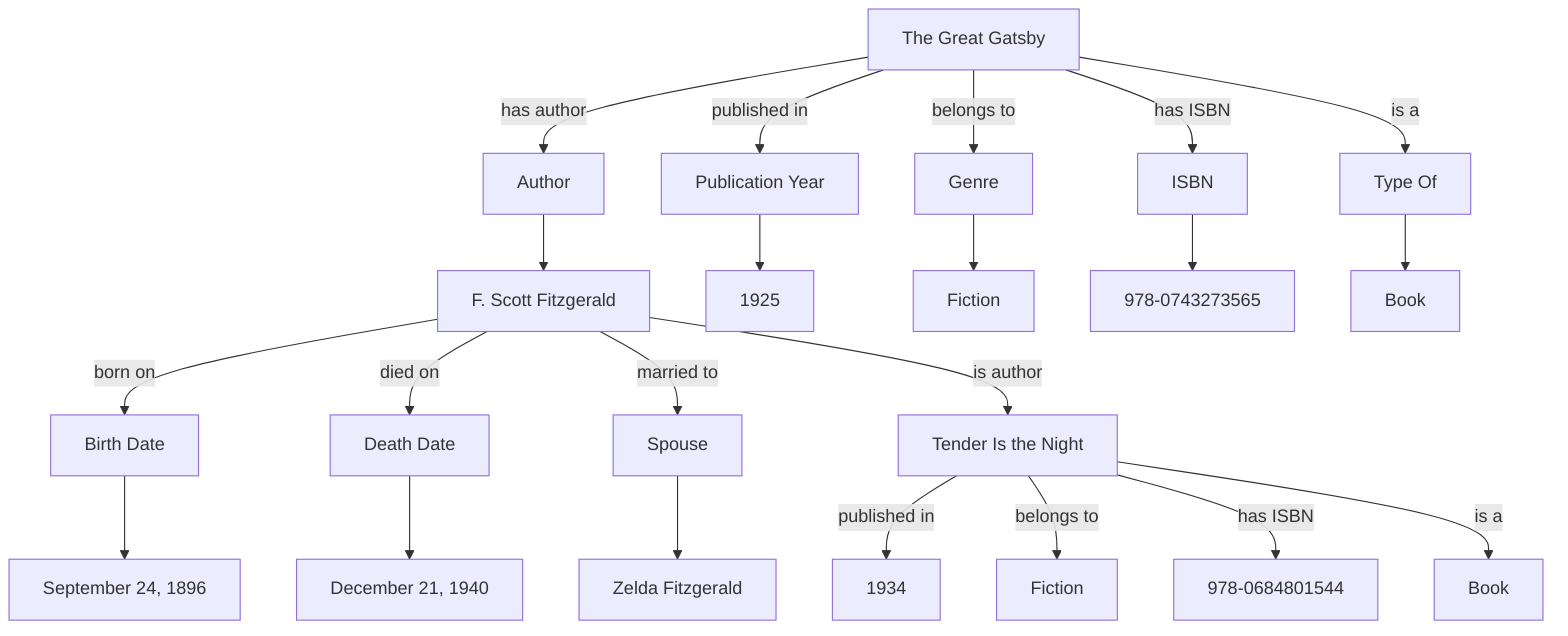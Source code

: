 graph TD
    A[The Great Gatsby]
    B1[Author]
    B2[Publication Year]
    B3[Genre]
    B4[ISBN]
    B5[Type Of]
    C1[F. Scott Fitzgerald]
    C2[1925]
    C3[Fiction]
    C4[978-0743273565]
    C5[Book]

    A -- has author --> B1
    A -- published in --> B2
    A -- belongs to --> B3
    A -- has ISBN --> B4
    A -- is a --> B5

    B1 --> C1
    B2 --> C2
    B3 --> C3
    B4 --> C4
    B5 --> C5

%% Personal Information about F. Scott Fitzgerald
    C1 -- born on --> D1[Birth Date]
    C1 -- died on --> D2[Death Date]
    C1 -- married to --> D3[Spouse]
    C1 -- is author --> D4[Tender Is the Night]

    D1 --> E1[September 24, 1896]
    D2 --> E2[December 21, 1940]
    D3 --> E3[Zelda Fitzgerald]
    D4 -- published in --> E4[1934]


%% Additional Book: Tender Is the Night details
    D4 -- belongs to --> E5[Fiction]
    D4 -- has ISBN --> E6[978-0684801544]
    D4 -- is a --> E7[Book]